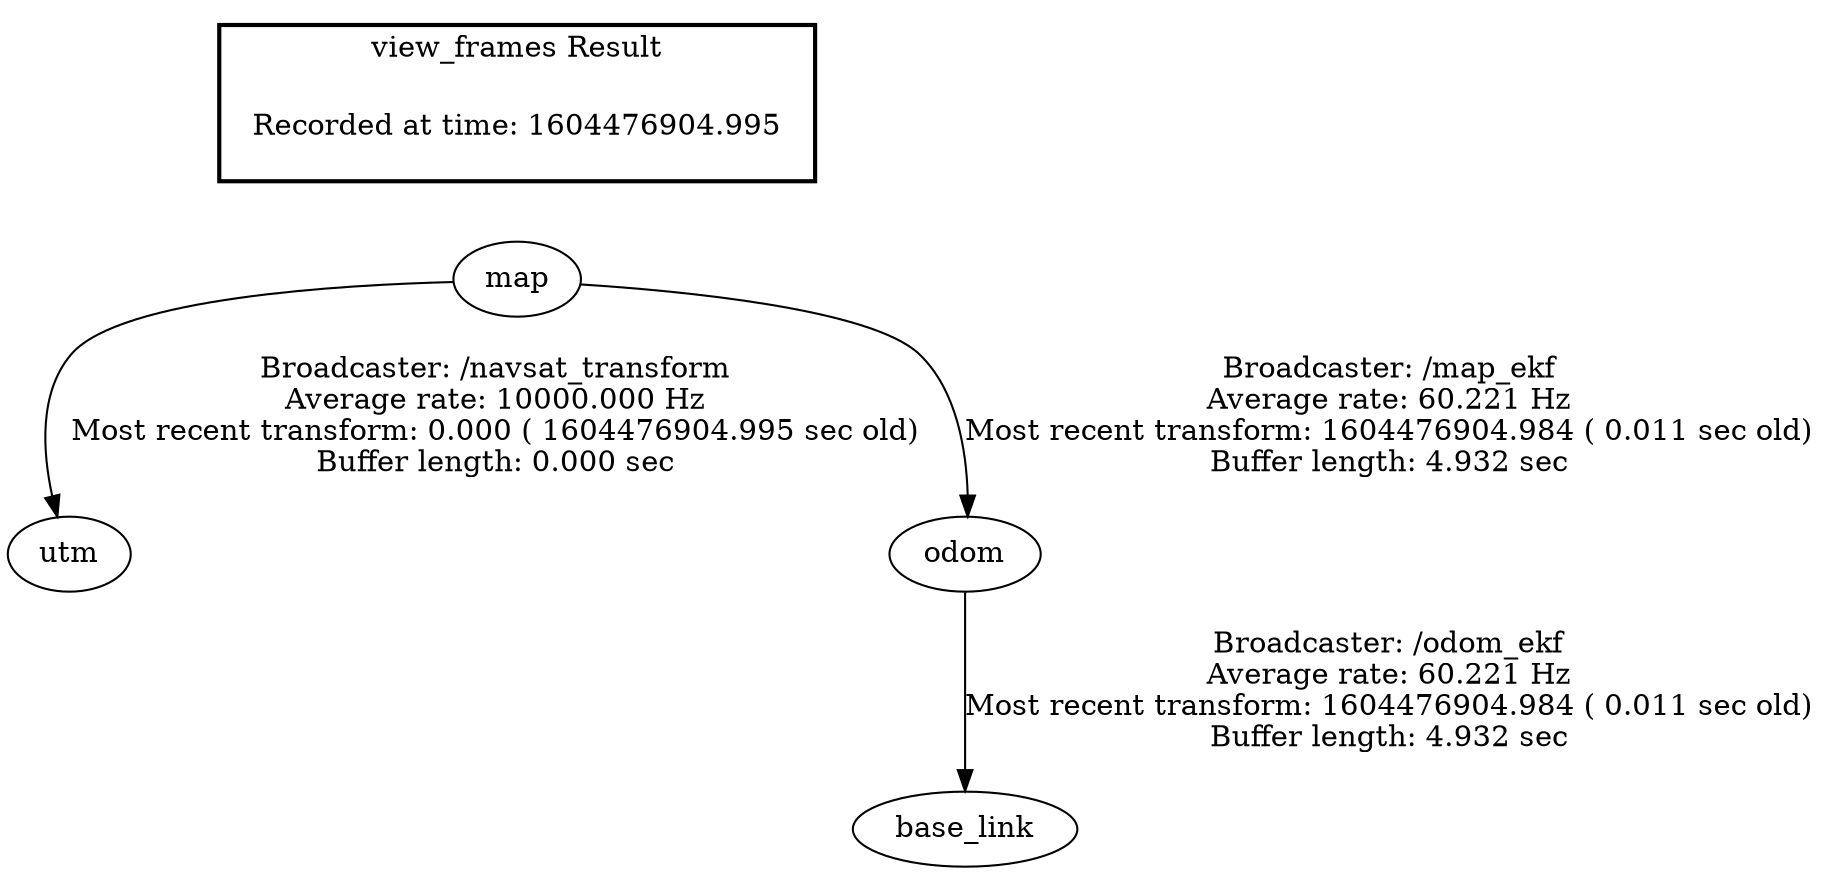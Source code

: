 digraph G {
"map" -> "utm"[label="Broadcaster: /navsat_transform\nAverage rate: 10000.000 Hz\nMost recent transform: 0.000 ( 1604476904.995 sec old)\nBuffer length: 0.000 sec\n"];
"odom" -> "base_link"[label="Broadcaster: /odom_ekf\nAverage rate: 60.221 Hz\nMost recent transform: 1604476904.984 ( 0.011 sec old)\nBuffer length: 4.932 sec\n"];
"map" -> "odom"[label="Broadcaster: /map_ekf\nAverage rate: 60.221 Hz\nMost recent transform: 1604476904.984 ( 0.011 sec old)\nBuffer length: 4.932 sec\n"];
edge [style=invis];
 subgraph cluster_legend { style=bold; color=black; label ="view_frames Result";
"Recorded at time: 1604476904.995"[ shape=plaintext ] ;
 }->"map";
}